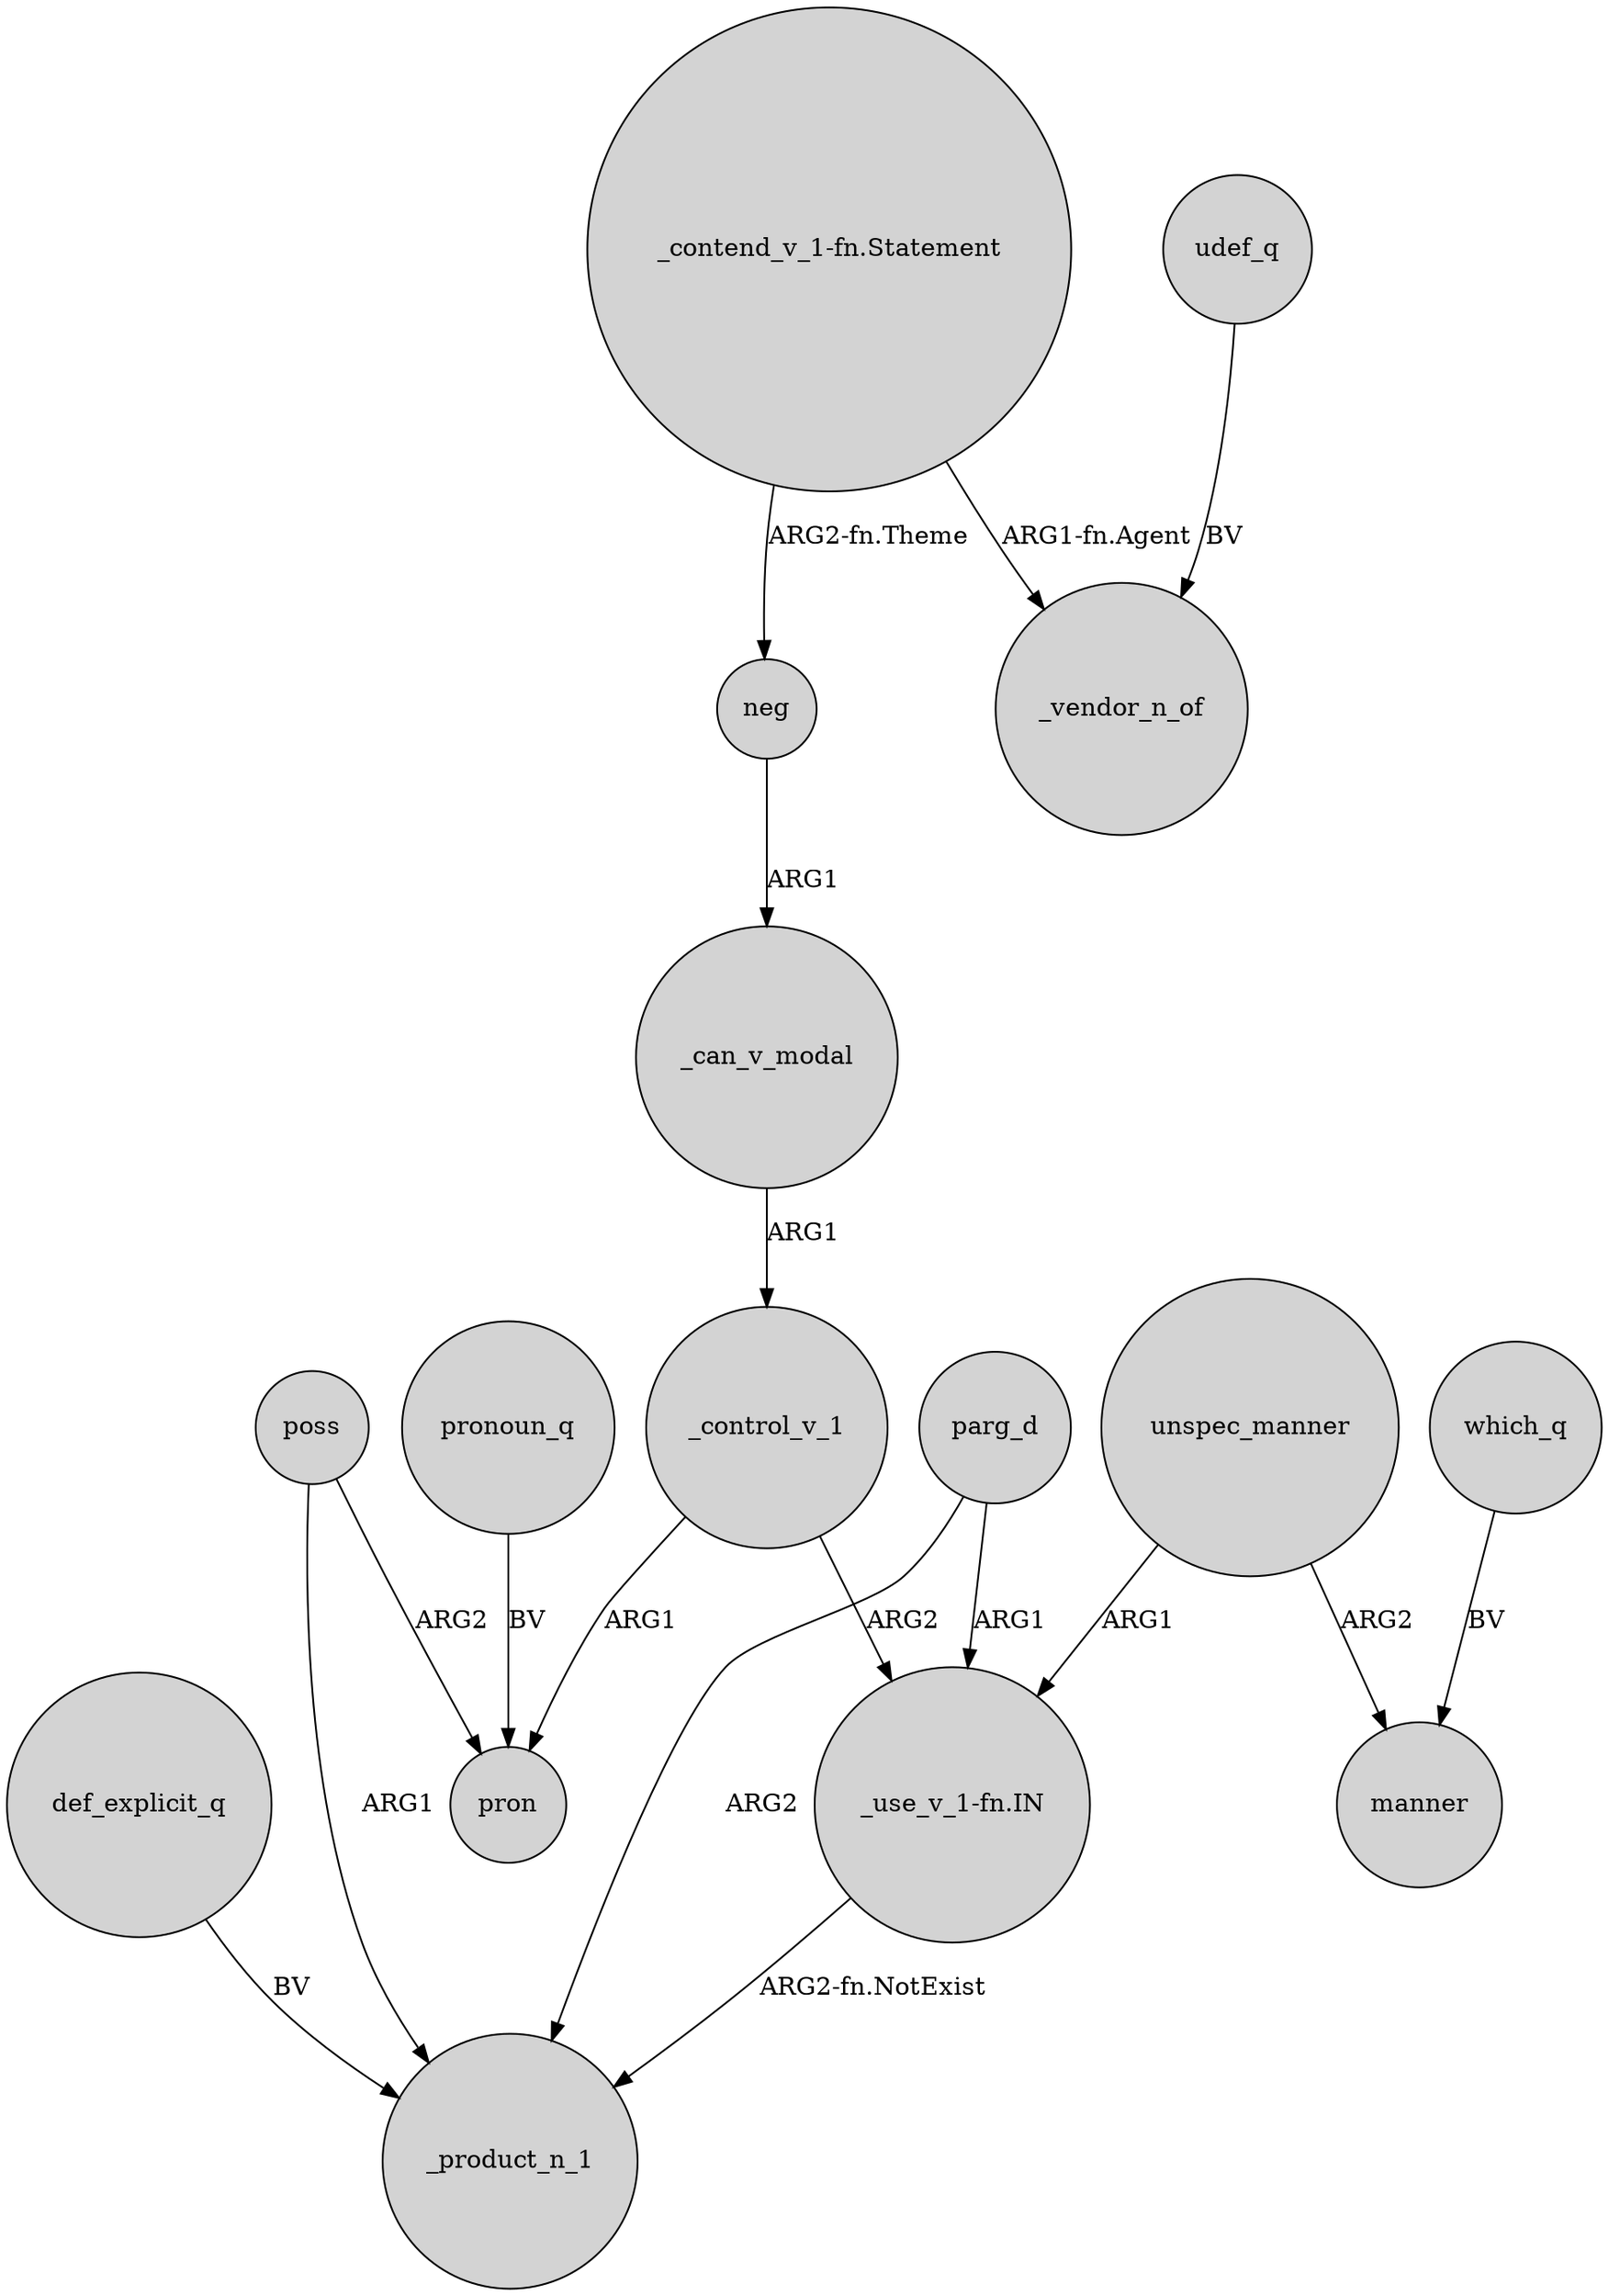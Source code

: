 digraph {
	node [shape=circle style=filled]
	def_explicit_q -> _product_n_1 [label=BV]
	"_use_v_1-fn.IN" -> _product_n_1 [label="ARG2-fn.NotExist"]
	parg_d -> _product_n_1 [label=ARG2]
	_control_v_1 -> "_use_v_1-fn.IN" [label=ARG2]
	_control_v_1 -> pron [label=ARG1]
	udef_q -> _vendor_n_of [label=BV]
	parg_d -> "_use_v_1-fn.IN" [label=ARG1]
	poss -> _product_n_1 [label=ARG1]
	poss -> pron [label=ARG2]
	unspec_manner -> "_use_v_1-fn.IN" [label=ARG1]
	which_q -> manner [label=BV]
	"_contend_v_1-fn.Statement" -> _vendor_n_of [label="ARG1-fn.Agent"]
	"_contend_v_1-fn.Statement" -> neg [label="ARG2-fn.Theme"]
	_can_v_modal -> _control_v_1 [label=ARG1]
	unspec_manner -> manner [label=ARG2]
	neg -> _can_v_modal [label=ARG1]
	pronoun_q -> pron [label=BV]
}
